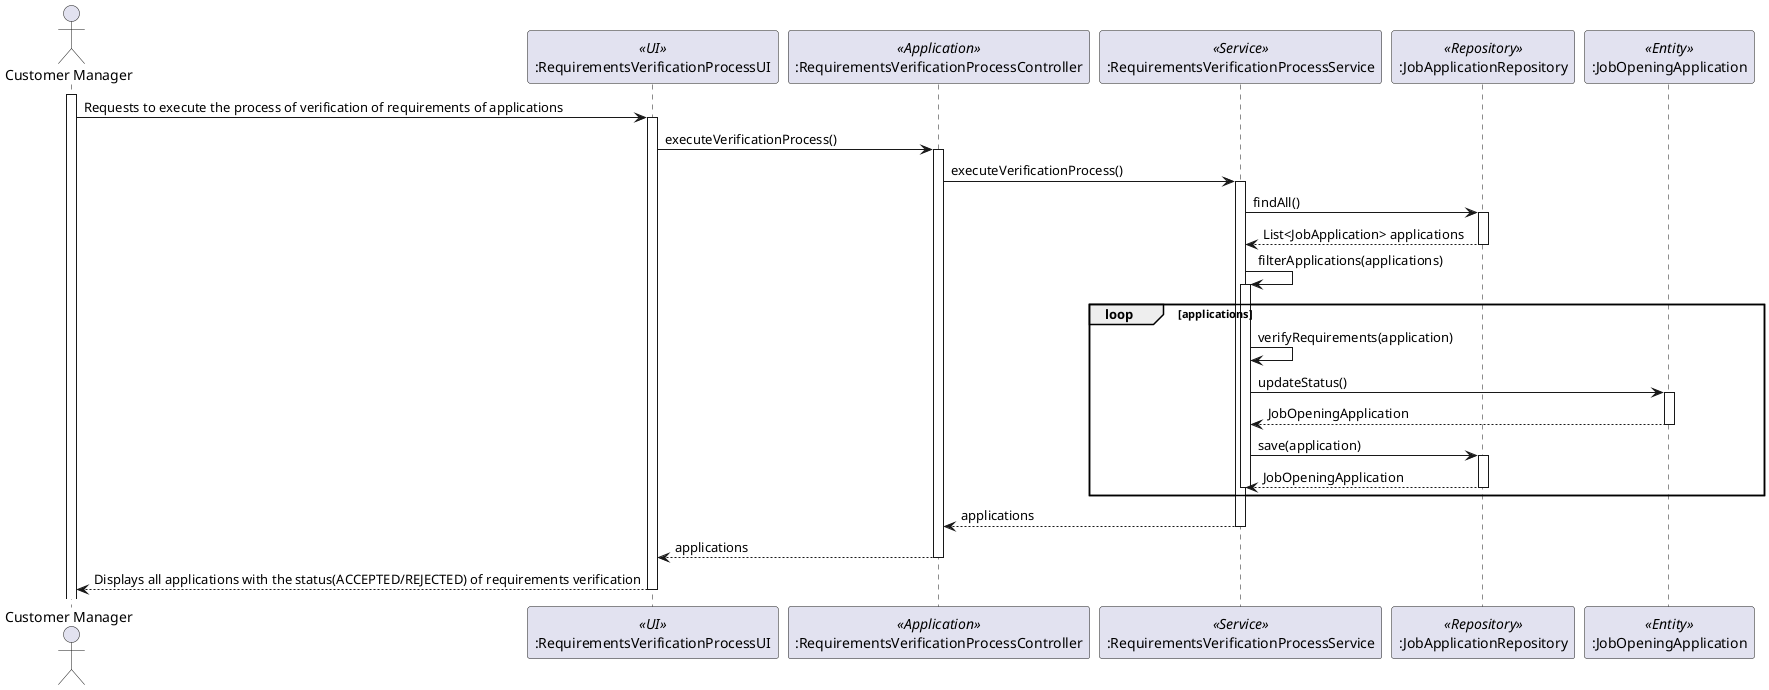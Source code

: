 @startuml
actor "Customer Manager" as u
participant ":RequirementsVerificationProcessUI" as ui <<UI>>
participant ":RequirementsVerificationProcessController" as controller <<Application>>
participant ":RequirementsVerificationProcessService" as service <<Service>>
participant ":JobApplicationRepository" as repository <<Repository>>
participant ":JobOpeningApplication" as application <<Entity>>

activate u
u -> ui: Requests to execute the process of verification of requirements of applications
activate ui
ui -> controller: executeVerificationProcess()
activate controller
controller -> service: executeVerificationProcess()
activate service
service -> repository: findAll()
activate repository
repository --> service: List<JobApplication> applications
deactivate repository
service -> service: filterApplications(applications)
loop applications
activate service
    service -> service: verifyRequirements(application)
    service -> application: updateStatus()
    activate application
    application --> service: JobOpeningApplication
    deactivate application
    service -> repository: save(application)
    activate repository
    repository --> service: JobOpeningApplication
    deactivate repository
    deactivate service

end

service --> controller: applications
deactivate service
controller --> ui: applications
deactivate controller

ui --> u: Displays all applications with the status(ACCEPTED/REJECTED) of requirements verification
deactivate ui
@enduml